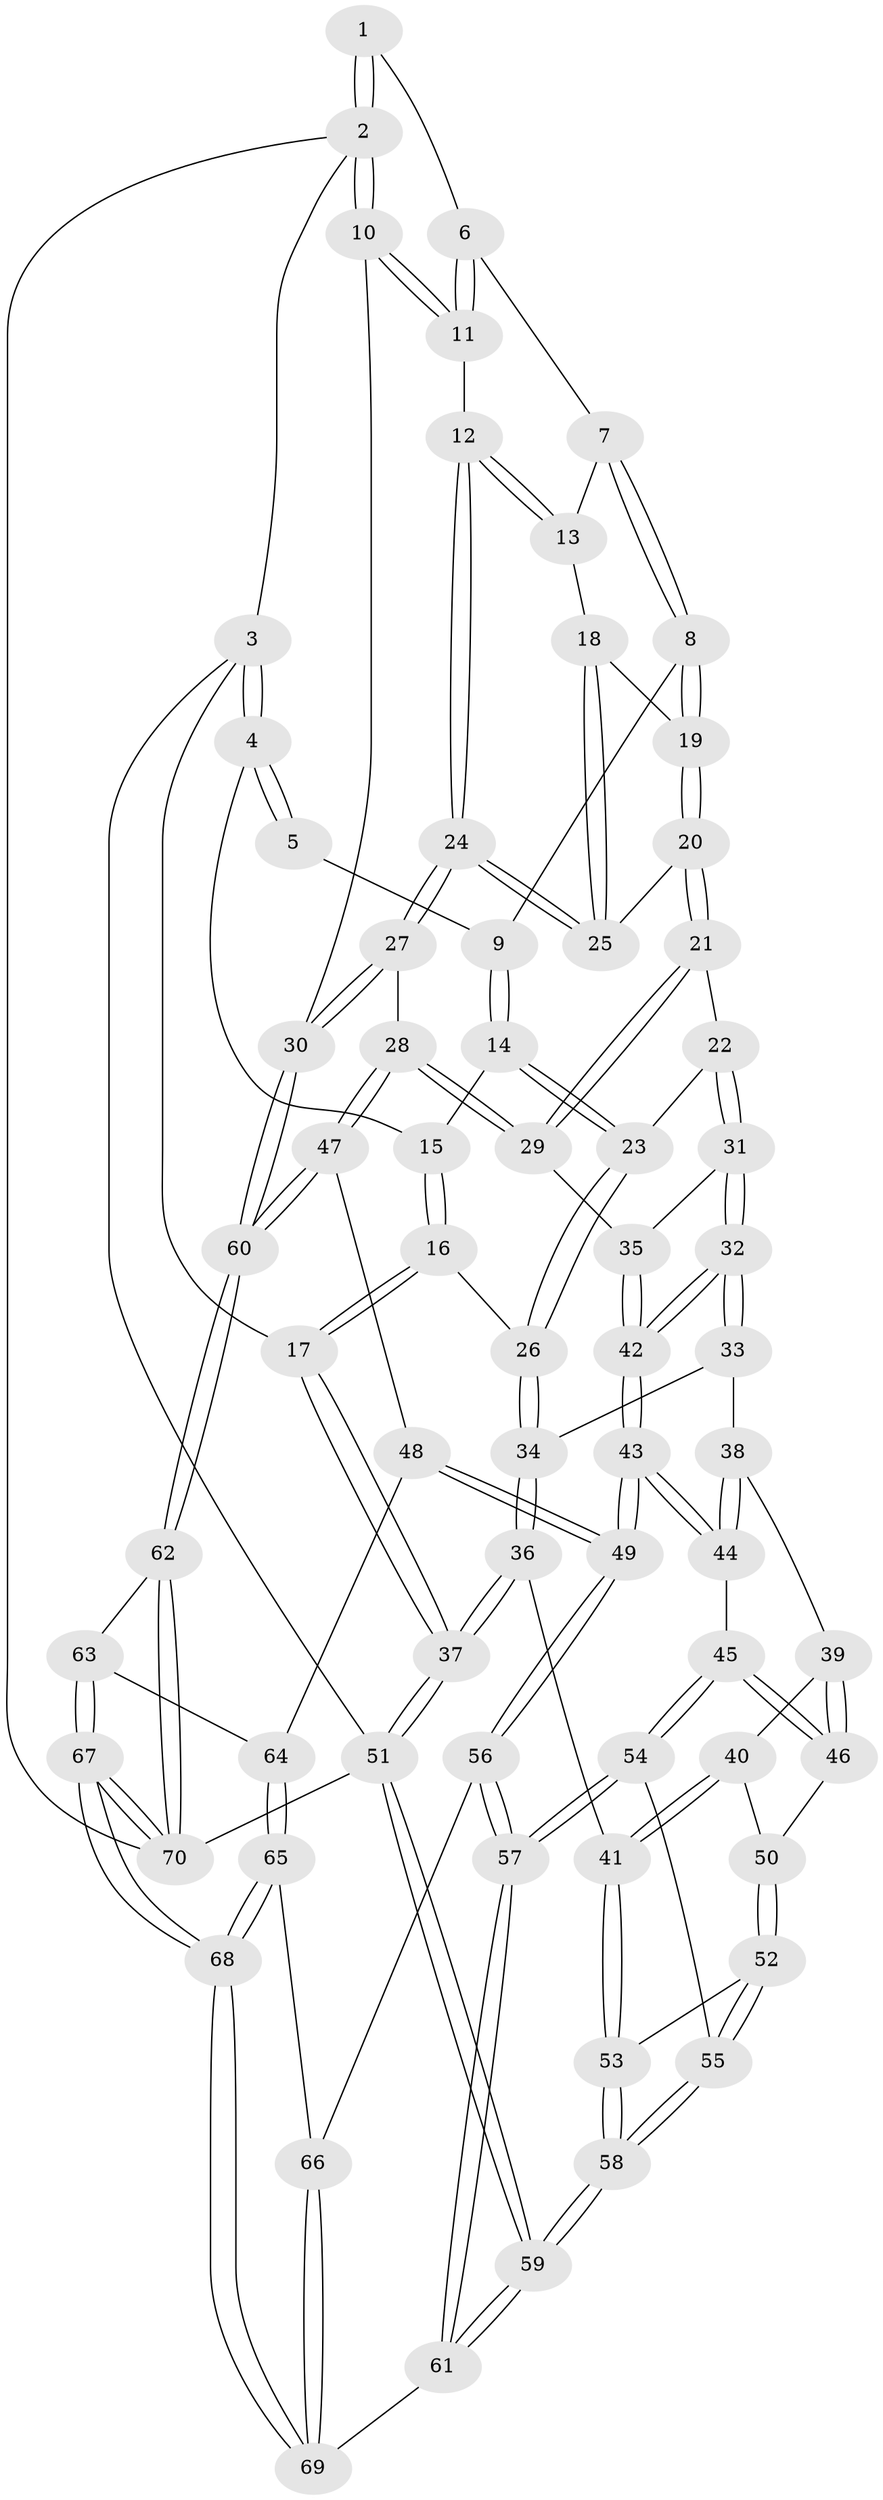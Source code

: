 // Generated by graph-tools (version 1.1) at 2025/38/03/09/25 02:38:29]
// undirected, 70 vertices, 172 edges
graph export_dot {
graph [start="1"]
  node [color=gray90,style=filled];
  1 [pos="+0.7825779124121044+0"];
  2 [pos="+1+0"];
  3 [pos="+0+0"];
  4 [pos="+0+0"];
  5 [pos="+0.35532577420708283+0"];
  6 [pos="+0.7592511563884627+0"];
  7 [pos="+0.6421765563633434+0.05297916206866611"];
  8 [pos="+0.46530476962750666+0.12692822589178634"];
  9 [pos="+0.42396147912089+0.10560774768366572"];
  10 [pos="+1+0.3213655303575242"];
  11 [pos="+0.8822946721005747+0.3012526287216383"];
  12 [pos="+0.8560585755416702+0.3165972819681508"];
  13 [pos="+0.6430330391693588+0.14688597897627528"];
  14 [pos="+0.2830309468353451+0.1887136342203007"];
  15 [pos="+0.09470749359428572+0"];
  16 [pos="+0.1169623795373252+0.39499403878467754"];
  17 [pos="+0+0.3730958715989143"];
  18 [pos="+0.6305926755645888+0.17784077821542543"];
  19 [pos="+0.48884817254682505+0.20847615325755078"];
  20 [pos="+0.49402708624772174+0.35166827374881726"];
  21 [pos="+0.4931602941441811+0.3523781733425143"];
  22 [pos="+0.4398503101783271+0.37706336366994286"];
  23 [pos="+0.27582050136160263+0.3466370809704369"];
  24 [pos="+0.7766318769288377+0.381715460115591"];
  25 [pos="+0.6201303645761996+0.33447848904426947"];
  26 [pos="+0.16851927547449086+0.41307747486844504"];
  27 [pos="+0.7539702143688201+0.5575289499651531"];
  28 [pos="+0.7013391503713109+0.5962819746470487"];
  29 [pos="+0.6253700762413955+0.5729949889090102"];
  30 [pos="+1+0.7641334782351914"];
  31 [pos="+0.4420366155170804+0.44239710714300484"];
  32 [pos="+0.3985130619082794+0.6372861398203142"];
  33 [pos="+0.19824402226441898+0.4805845857180295"];
  34 [pos="+0.16962348629972854+0.4194121238407294"];
  35 [pos="+0.563019886182981+0.5781988050544892"];
  36 [pos="+0.058133908130052335+0.6342090902974105"];
  37 [pos="+0+0.578870263044049"];
  38 [pos="+0.19801550690635422+0.4999223122794307"];
  39 [pos="+0.19634322917567326+0.5486602820299227"];
  40 [pos="+0.13146927221898605+0.6515468050252985"];
  41 [pos="+0.0739579706036246+0.6614367088996874"];
  42 [pos="+0.4060316216278478+0.6606538546599655"];
  43 [pos="+0.40578150785569794+0.6628418920755879"];
  44 [pos="+0.2897515249269113+0.668512081075635"];
  45 [pos="+0.2533658864190397+0.6723947319224474"];
  46 [pos="+0.21376448322888644+0.6382830962657463"];
  47 [pos="+0.673841499961349+0.6909166541073578"];
  48 [pos="+0.641399302171892+0.7325295550763932"];
  49 [pos="+0.43726974748276315+0.7937418478016455"];
  50 [pos="+0.17208419995344065+0.6758252208768925"];
  51 [pos="+0+1"];
  52 [pos="+0.17074569886680066+0.7086281930770889"];
  53 [pos="+0.07402893960856+0.6729636209707709"];
  54 [pos="+0.22786723746428786+0.7254995392877508"];
  55 [pos="+0.17640869294277833+0.7323045826059452"];
  56 [pos="+0.42897567167838807+0.8153451048112207"];
  57 [pos="+0.3498365406268158+0.8650604881112189"];
  58 [pos="+0.03137705814798695+0.9308224278365606"];
  59 [pos="+0+1"];
  60 [pos="+1+1"];
  61 [pos="+0+1"];
  62 [pos="+1+1"];
  63 [pos="+0.6524420029202643+0.7591175820970147"];
  64 [pos="+0.6506809495465464+0.7574914426770344"];
  65 [pos="+0.662600103875155+0.9787184449333287"];
  66 [pos="+0.44630060932232996+0.8342492959634901"];
  67 [pos="+1+1"];
  68 [pos="+0.9210375528528759+1"];
  69 [pos="+0.5517238200171442+1"];
  70 [pos="+1+1"];
  1 -- 2;
  1 -- 2;
  1 -- 6;
  2 -- 3;
  2 -- 10;
  2 -- 10;
  2 -- 70;
  3 -- 4;
  3 -- 4;
  3 -- 17;
  3 -- 51;
  4 -- 5;
  4 -- 5;
  4 -- 15;
  5 -- 9;
  6 -- 7;
  6 -- 11;
  6 -- 11;
  7 -- 8;
  7 -- 8;
  7 -- 13;
  8 -- 9;
  8 -- 19;
  8 -- 19;
  9 -- 14;
  9 -- 14;
  10 -- 11;
  10 -- 11;
  10 -- 30;
  11 -- 12;
  12 -- 13;
  12 -- 13;
  12 -- 24;
  12 -- 24;
  13 -- 18;
  14 -- 15;
  14 -- 23;
  14 -- 23;
  15 -- 16;
  15 -- 16;
  16 -- 17;
  16 -- 17;
  16 -- 26;
  17 -- 37;
  17 -- 37;
  18 -- 19;
  18 -- 25;
  18 -- 25;
  19 -- 20;
  19 -- 20;
  20 -- 21;
  20 -- 21;
  20 -- 25;
  21 -- 22;
  21 -- 29;
  21 -- 29;
  22 -- 23;
  22 -- 31;
  22 -- 31;
  23 -- 26;
  23 -- 26;
  24 -- 25;
  24 -- 25;
  24 -- 27;
  24 -- 27;
  26 -- 34;
  26 -- 34;
  27 -- 28;
  27 -- 30;
  27 -- 30;
  28 -- 29;
  28 -- 29;
  28 -- 47;
  28 -- 47;
  29 -- 35;
  30 -- 60;
  30 -- 60;
  31 -- 32;
  31 -- 32;
  31 -- 35;
  32 -- 33;
  32 -- 33;
  32 -- 42;
  32 -- 42;
  33 -- 34;
  33 -- 38;
  34 -- 36;
  34 -- 36;
  35 -- 42;
  35 -- 42;
  36 -- 37;
  36 -- 37;
  36 -- 41;
  37 -- 51;
  37 -- 51;
  38 -- 39;
  38 -- 44;
  38 -- 44;
  39 -- 40;
  39 -- 46;
  39 -- 46;
  40 -- 41;
  40 -- 41;
  40 -- 50;
  41 -- 53;
  41 -- 53;
  42 -- 43;
  42 -- 43;
  43 -- 44;
  43 -- 44;
  43 -- 49;
  43 -- 49;
  44 -- 45;
  45 -- 46;
  45 -- 46;
  45 -- 54;
  45 -- 54;
  46 -- 50;
  47 -- 48;
  47 -- 60;
  47 -- 60;
  48 -- 49;
  48 -- 49;
  48 -- 64;
  49 -- 56;
  49 -- 56;
  50 -- 52;
  50 -- 52;
  51 -- 59;
  51 -- 59;
  51 -- 70;
  52 -- 53;
  52 -- 55;
  52 -- 55;
  53 -- 58;
  53 -- 58;
  54 -- 55;
  54 -- 57;
  54 -- 57;
  55 -- 58;
  55 -- 58;
  56 -- 57;
  56 -- 57;
  56 -- 66;
  57 -- 61;
  57 -- 61;
  58 -- 59;
  58 -- 59;
  59 -- 61;
  59 -- 61;
  60 -- 62;
  60 -- 62;
  61 -- 69;
  62 -- 63;
  62 -- 70;
  62 -- 70;
  63 -- 64;
  63 -- 67;
  63 -- 67;
  64 -- 65;
  64 -- 65;
  65 -- 66;
  65 -- 68;
  65 -- 68;
  66 -- 69;
  66 -- 69;
  67 -- 68;
  67 -- 68;
  67 -- 70;
  67 -- 70;
  68 -- 69;
  68 -- 69;
}

